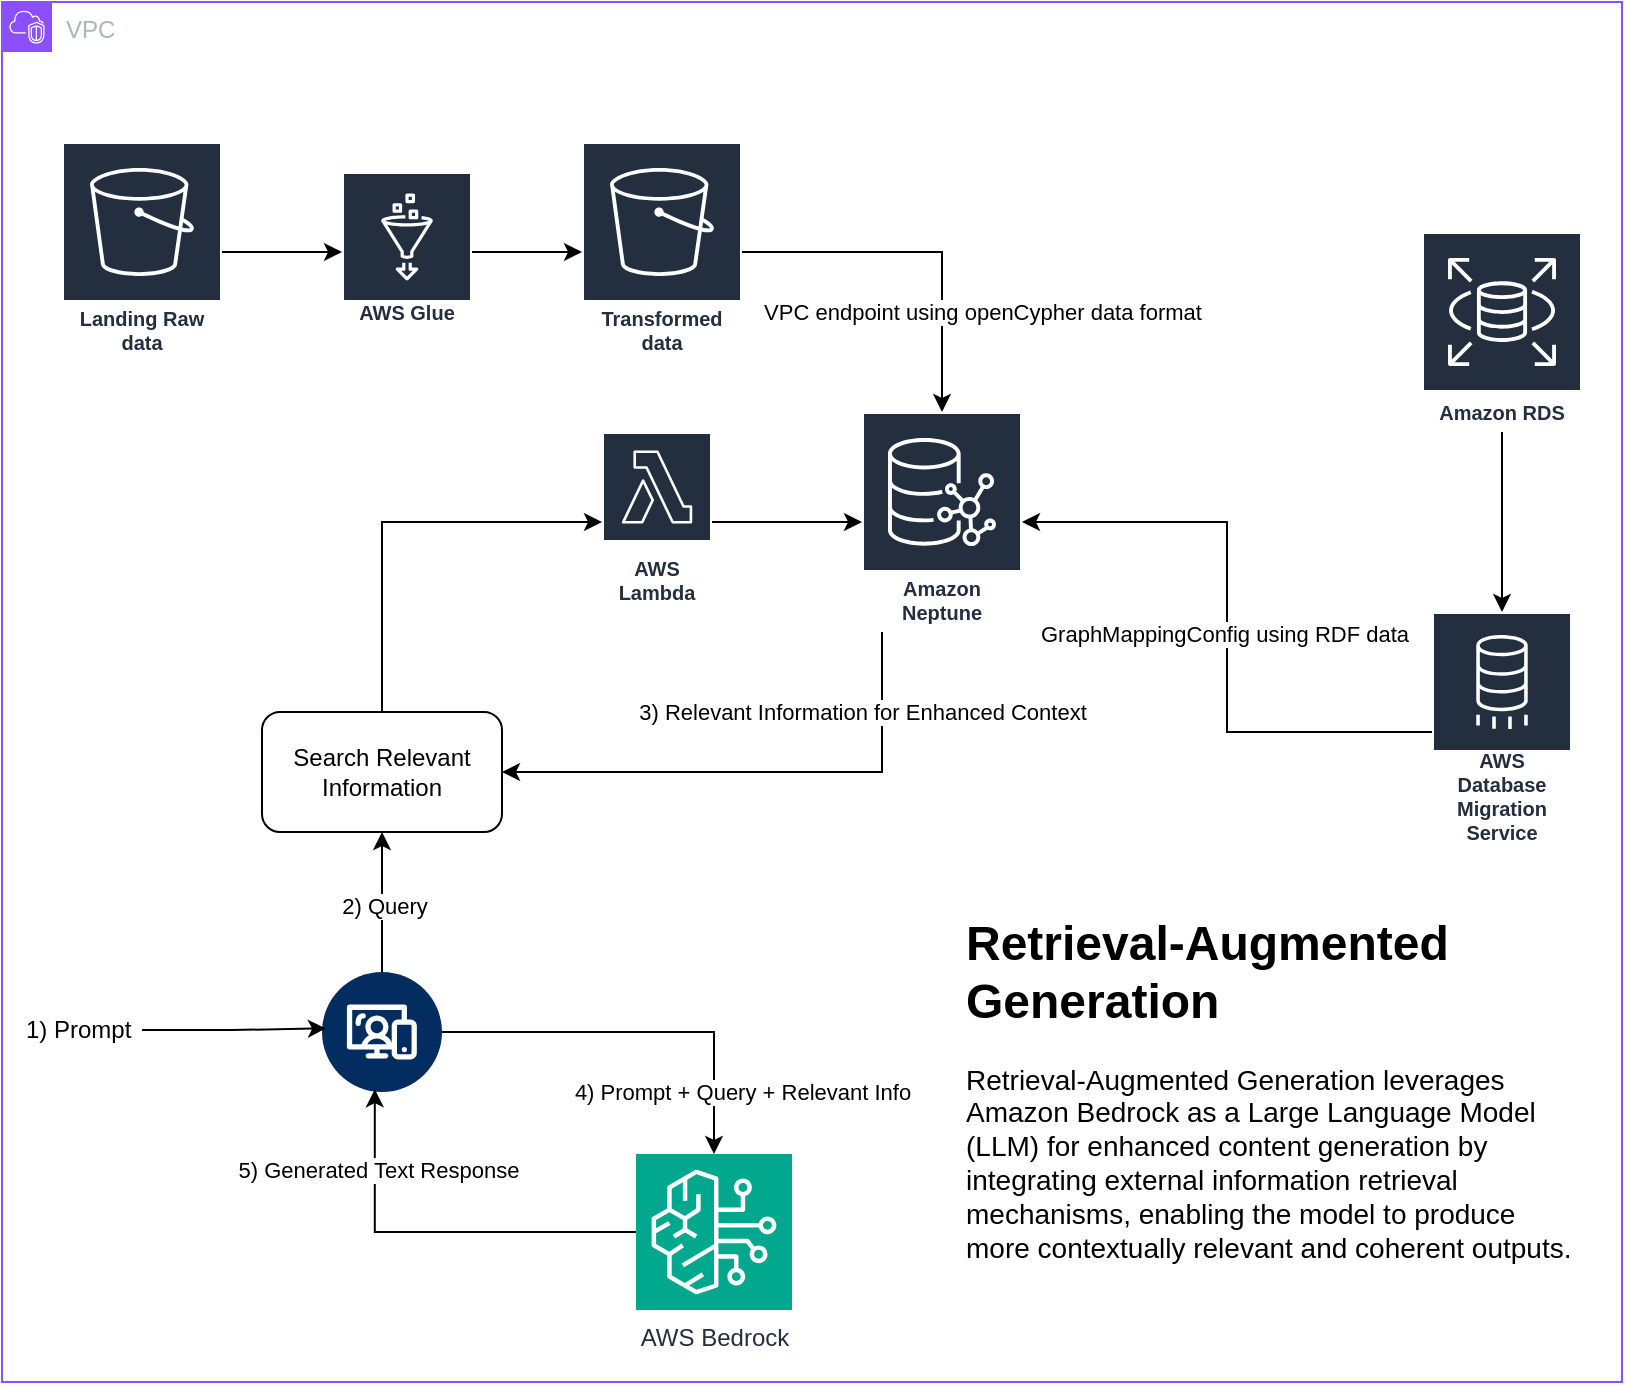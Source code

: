 <mxfile version="24.2.1" type="github">
  <diagram name="Page-1" id="La7oOdKlawiChqHNvthz">
    <mxGraphModel dx="1562" dy="853" grid="1" gridSize="10" guides="1" tooltips="1" connect="1" arrows="1" fold="1" page="1" pageScale="1" pageWidth="850" pageHeight="1100" math="0" shadow="0">
      <root>
        <mxCell id="0" />
        <mxCell id="1" parent="0" />
        <mxCell id="3Z73C1P6llnlQoY8jPXV-39" style="edgeStyle=orthogonalEdgeStyle;rounded=0;orthogonalLoop=1;jettySize=auto;html=1;entryX=0.5;entryY=1;entryDx=0;entryDy=0;" edge="1" parent="1" source="3Z73C1P6llnlQoY8jPXV-1" target="3Z73C1P6llnlQoY8jPXV-32">
          <mxGeometry relative="1" as="geometry" />
        </mxCell>
        <mxCell id="3Z73C1P6llnlQoY8jPXV-40" value="2) Query" style="edgeLabel;html=1;align=center;verticalAlign=middle;resizable=0;points=[];" vertex="1" connectable="0" parent="3Z73C1P6llnlQoY8jPXV-39">
          <mxGeometry x="-0.063" y="-1" relative="1" as="geometry">
            <mxPoint as="offset" />
          </mxGeometry>
        </mxCell>
        <mxCell id="3Z73C1P6llnlQoY8jPXV-1" value="" style="verticalLabelPosition=bottom;aspect=fixed;html=1;shape=mxgraph.salesforce.web2;" vertex="1" parent="1">
          <mxGeometry x="190" y="565" width="60" height="60" as="geometry" />
        </mxCell>
        <mxCell id="3Z73C1P6llnlQoY8jPXV-2" value="1) Prompt&amp;nbsp;" style="text;html=1;align=center;verticalAlign=middle;whiteSpace=wrap;rounded=0;" vertex="1" parent="1">
          <mxGeometry x="40" y="579" width="60" height="30" as="geometry" />
        </mxCell>
        <mxCell id="3Z73C1P6llnlQoY8jPXV-3" style="edgeStyle=orthogonalEdgeStyle;rounded=0;orthogonalLoop=1;jettySize=auto;html=1;entryX=0.033;entryY=0.47;entryDx=0;entryDy=0;entryPerimeter=0;" edge="1" parent="1" source="3Z73C1P6llnlQoY8jPXV-2" target="3Z73C1P6llnlQoY8jPXV-1">
          <mxGeometry relative="1" as="geometry" />
        </mxCell>
        <mxCell id="3Z73C1P6llnlQoY8jPXV-13" value="" style="edgeStyle=orthogonalEdgeStyle;rounded=0;orthogonalLoop=1;jettySize=auto;html=1;" edge="1" parent="1" source="3Z73C1P6llnlQoY8jPXV-21" target="3Z73C1P6llnlQoY8jPXV-12">
          <mxGeometry relative="1" as="geometry">
            <mxPoint x="500" y="225" as="sourcePoint" />
          </mxGeometry>
        </mxCell>
        <mxCell id="3Z73C1P6llnlQoY8jPXV-15" value="VPC endpoint using openCypher data format" style="edgeLabel;html=1;align=center;verticalAlign=middle;resizable=0;points=[];" vertex="1" connectable="0" parent="3Z73C1P6llnlQoY8jPXV-13">
          <mxGeometry x="-0.176" y="1" relative="1" as="geometry">
            <mxPoint x="46" y="31" as="offset" />
          </mxGeometry>
        </mxCell>
        <mxCell id="3Z73C1P6llnlQoY8jPXV-38" style="edgeStyle=orthogonalEdgeStyle;rounded=0;orthogonalLoop=1;jettySize=auto;html=1;" edge="1" parent="1" source="3Z73C1P6llnlQoY8jPXV-9" target="3Z73C1P6llnlQoY8jPXV-12">
          <mxGeometry relative="1" as="geometry">
            <Array as="points">
              <mxPoint x="398" y="340" />
            </Array>
          </mxGeometry>
        </mxCell>
        <mxCell id="3Z73C1P6llnlQoY8jPXV-9" value="AWS Lambda" style="sketch=0;outlineConnect=0;fontColor=#232F3E;gradientColor=none;strokeColor=#ffffff;fillColor=#232F3E;dashed=0;verticalLabelPosition=middle;verticalAlign=bottom;align=center;html=1;whiteSpace=wrap;fontSize=10;fontStyle=1;spacing=3;shape=mxgraph.aws4.productIcon;prIcon=mxgraph.aws4.lambda;" vertex="1" parent="1">
          <mxGeometry x="330" y="295" width="55" height="90" as="geometry" />
        </mxCell>
        <mxCell id="3Z73C1P6llnlQoY8jPXV-42" style="edgeStyle=orthogonalEdgeStyle;rounded=0;orthogonalLoop=1;jettySize=auto;html=1;entryX=1;entryY=0.5;entryDx=0;entryDy=0;" edge="1" parent="1" source="3Z73C1P6llnlQoY8jPXV-12" target="3Z73C1P6llnlQoY8jPXV-32">
          <mxGeometry relative="1" as="geometry">
            <Array as="points">
              <mxPoint x="470" y="465" />
            </Array>
          </mxGeometry>
        </mxCell>
        <mxCell id="3Z73C1P6llnlQoY8jPXV-43" value="3) Relevant Information for Enhanced Context" style="edgeLabel;html=1;align=center;verticalAlign=middle;resizable=0;points=[];" vertex="1" connectable="0" parent="3Z73C1P6llnlQoY8jPXV-42">
          <mxGeometry x="0.191" y="-1" relative="1" as="geometry">
            <mxPoint x="75" y="-29" as="offset" />
          </mxGeometry>
        </mxCell>
        <mxCell id="3Z73C1P6llnlQoY8jPXV-12" value="Amazon Neptune" style="sketch=0;outlineConnect=0;fontColor=#232F3E;gradientColor=none;strokeColor=#ffffff;fillColor=#232F3E;dashed=0;verticalLabelPosition=middle;verticalAlign=bottom;align=center;html=1;whiteSpace=wrap;fontSize=10;fontStyle=1;spacing=3;shape=mxgraph.aws4.productIcon;prIcon=mxgraph.aws4.neptune;" vertex="1" parent="1">
          <mxGeometry x="460" y="285" width="80" height="110" as="geometry" />
        </mxCell>
        <mxCell id="3Z73C1P6llnlQoY8jPXV-24" style="edgeStyle=orthogonalEdgeStyle;rounded=0;orthogonalLoop=1;jettySize=auto;html=1;" edge="1" parent="1" source="3Z73C1P6llnlQoY8jPXV-18" target="3Z73C1P6llnlQoY8jPXV-21">
          <mxGeometry relative="1" as="geometry" />
        </mxCell>
        <mxCell id="3Z73C1P6llnlQoY8jPXV-18" value="AWS Glue" style="sketch=0;outlineConnect=0;fontColor=#232F3E;gradientColor=none;strokeColor=#ffffff;fillColor=#232F3E;dashed=0;verticalLabelPosition=middle;verticalAlign=bottom;align=center;html=1;whiteSpace=wrap;fontSize=10;fontStyle=1;spacing=3;shape=mxgraph.aws4.productIcon;prIcon=mxgraph.aws4.glue;" vertex="1" parent="1">
          <mxGeometry x="200" y="165" width="65" height="80" as="geometry" />
        </mxCell>
        <mxCell id="3Z73C1P6llnlQoY8jPXV-28" style="edgeStyle=orthogonalEdgeStyle;rounded=0;orthogonalLoop=1;jettySize=auto;html=1;" edge="1" parent="1" source="3Z73C1P6llnlQoY8jPXV-19" target="3Z73C1P6llnlQoY8jPXV-27">
          <mxGeometry relative="1" as="geometry" />
        </mxCell>
        <mxCell id="3Z73C1P6llnlQoY8jPXV-19" value="Amazon RDS" style="sketch=0;outlineConnect=0;fontColor=#232F3E;gradientColor=none;strokeColor=#ffffff;fillColor=#232F3E;dashed=0;verticalLabelPosition=middle;verticalAlign=bottom;align=center;html=1;whiteSpace=wrap;fontSize=10;fontStyle=1;spacing=3;shape=mxgraph.aws4.productIcon;prIcon=mxgraph.aws4.rds;" vertex="1" parent="1">
          <mxGeometry x="740" y="195" width="80" height="100" as="geometry" />
        </mxCell>
        <mxCell id="3Z73C1P6llnlQoY8jPXV-23" style="edgeStyle=orthogonalEdgeStyle;rounded=0;orthogonalLoop=1;jettySize=auto;html=1;" edge="1" parent="1" source="3Z73C1P6llnlQoY8jPXV-20" target="3Z73C1P6llnlQoY8jPXV-18">
          <mxGeometry relative="1" as="geometry" />
        </mxCell>
        <mxCell id="3Z73C1P6llnlQoY8jPXV-20" value="Landing Raw data" style="sketch=0;outlineConnect=0;fontColor=#232F3E;gradientColor=none;strokeColor=#ffffff;fillColor=#232F3E;dashed=0;verticalLabelPosition=middle;verticalAlign=bottom;align=center;html=1;whiteSpace=wrap;fontSize=10;fontStyle=1;spacing=3;shape=mxgraph.aws4.productIcon;prIcon=mxgraph.aws4.s3;" vertex="1" parent="1">
          <mxGeometry x="60" y="150" width="80" height="110" as="geometry" />
        </mxCell>
        <mxCell id="3Z73C1P6llnlQoY8jPXV-21" value="Transformed data" style="sketch=0;outlineConnect=0;fontColor=#232F3E;gradientColor=none;strokeColor=#ffffff;fillColor=#232F3E;dashed=0;verticalLabelPosition=middle;verticalAlign=bottom;align=center;html=1;whiteSpace=wrap;fontSize=10;fontStyle=1;spacing=3;shape=mxgraph.aws4.productIcon;prIcon=mxgraph.aws4.s3;" vertex="1" parent="1">
          <mxGeometry x="320" y="150" width="80" height="110" as="geometry" />
        </mxCell>
        <mxCell id="3Z73C1P6llnlQoY8jPXV-29" style="edgeStyle=orthogonalEdgeStyle;rounded=0;orthogonalLoop=1;jettySize=auto;html=1;" edge="1" parent="1" source="3Z73C1P6llnlQoY8jPXV-27" target="3Z73C1P6llnlQoY8jPXV-12">
          <mxGeometry relative="1" as="geometry" />
        </mxCell>
        <mxCell id="3Z73C1P6llnlQoY8jPXV-30" value="GraphMappingConfig using RDF data" style="edgeLabel;html=1;align=center;verticalAlign=middle;resizable=0;points=[];" vertex="1" connectable="0" parent="3Z73C1P6llnlQoY8jPXV-29">
          <mxGeometry x="0.046" relative="1" as="geometry">
            <mxPoint x="-2" y="10" as="offset" />
          </mxGeometry>
        </mxCell>
        <mxCell id="3Z73C1P6llnlQoY8jPXV-27" value="AWS Database Migration Service" style="sketch=0;outlineConnect=0;fontColor=#232F3E;gradientColor=none;strokeColor=#ffffff;fillColor=#232F3E;dashed=0;verticalLabelPosition=middle;verticalAlign=bottom;align=center;html=1;whiteSpace=wrap;fontSize=10;fontStyle=1;spacing=3;shape=mxgraph.aws4.productIcon;prIcon=mxgraph.aws4.database_migration_service;" vertex="1" parent="1">
          <mxGeometry x="745" y="385" width="70" height="120" as="geometry" />
        </mxCell>
        <mxCell id="3Z73C1P6llnlQoY8jPXV-31" value="AWS Bedrock" style="sketch=0;points=[[0,0,0],[0.25,0,0],[0.5,0,0],[0.75,0,0],[1,0,0],[0,1,0],[0.25,1,0],[0.5,1,0],[0.75,1,0],[1,1,0],[0,0.25,0],[0,0.5,0],[0,0.75,0],[1,0.25,0],[1,0.5,0],[1,0.75,0]];outlineConnect=0;fontColor=#232F3E;fillColor=#01A88D;strokeColor=#ffffff;dashed=0;verticalLabelPosition=bottom;verticalAlign=top;align=center;html=1;fontSize=12;fontStyle=0;aspect=fixed;shape=mxgraph.aws4.resourceIcon;resIcon=mxgraph.aws4.bedrock;" vertex="1" parent="1">
          <mxGeometry x="347" y="656" width="78" height="78" as="geometry" />
        </mxCell>
        <mxCell id="3Z73C1P6llnlQoY8jPXV-41" style="edgeStyle=orthogonalEdgeStyle;rounded=0;orthogonalLoop=1;jettySize=auto;html=1;" edge="1" parent="1" source="3Z73C1P6llnlQoY8jPXV-32" target="3Z73C1P6llnlQoY8jPXV-9">
          <mxGeometry relative="1" as="geometry">
            <Array as="points">
              <mxPoint x="220" y="340" />
            </Array>
          </mxGeometry>
        </mxCell>
        <mxCell id="3Z73C1P6llnlQoY8jPXV-32" value="Search Relevant Information" style="rounded=1;whiteSpace=wrap;html=1;" vertex="1" parent="1">
          <mxGeometry x="160" y="435" width="120" height="60" as="geometry" />
        </mxCell>
        <mxCell id="3Z73C1P6llnlQoY8jPXV-44" style="edgeStyle=orthogonalEdgeStyle;rounded=0;orthogonalLoop=1;jettySize=auto;html=1;entryX=0.5;entryY=0;entryDx=0;entryDy=0;entryPerimeter=0;" edge="1" parent="1" source="3Z73C1P6llnlQoY8jPXV-1" target="3Z73C1P6llnlQoY8jPXV-31">
          <mxGeometry relative="1" as="geometry" />
        </mxCell>
        <mxCell id="3Z73C1P6llnlQoY8jPXV-45" value="4) Prompt + Query + Relevant Info" style="edgeLabel;html=1;align=center;verticalAlign=middle;resizable=0;points=[];" vertex="1" connectable="0" parent="3Z73C1P6llnlQoY8jPXV-44">
          <mxGeometry x="-0.274" y="-1" relative="1" as="geometry">
            <mxPoint x="78" y="29" as="offset" />
          </mxGeometry>
        </mxCell>
        <mxCell id="3Z73C1P6llnlQoY8jPXV-46" style="edgeStyle=orthogonalEdgeStyle;rounded=0;orthogonalLoop=1;jettySize=auto;html=1;entryX=0.44;entryY=0.977;entryDx=0;entryDy=0;entryPerimeter=0;" edge="1" parent="1" source="3Z73C1P6llnlQoY8jPXV-31" target="3Z73C1P6llnlQoY8jPXV-1">
          <mxGeometry relative="1" as="geometry" />
        </mxCell>
        <mxCell id="3Z73C1P6llnlQoY8jPXV-47" value="5) Generated Text Response" style="edgeLabel;html=1;align=center;verticalAlign=middle;resizable=0;points=[];" vertex="1" connectable="0" parent="3Z73C1P6llnlQoY8jPXV-46">
          <mxGeometry x="0.602" y="-1" relative="1" as="geometry">
            <mxPoint as="offset" />
          </mxGeometry>
        </mxCell>
        <mxCell id="3Z73C1P6llnlQoY8jPXV-49" value="VPC" style="points=[[0,0],[0.25,0],[0.5,0],[0.75,0],[1,0],[1,0.25],[1,0.5],[1,0.75],[1,1],[0.75,1],[0.5,1],[0.25,1],[0,1],[0,0.75],[0,0.5],[0,0.25]];outlineConnect=0;gradientColor=none;html=1;whiteSpace=wrap;fontSize=12;fontStyle=0;container=1;pointerEvents=0;collapsible=0;recursiveResize=0;shape=mxgraph.aws4.group;grIcon=mxgraph.aws4.group_vpc2;strokeColor=#8C4FFF;fillColor=none;verticalAlign=top;align=left;spacingLeft=30;fontColor=#AAB7B8;dashed=0;" vertex="1" parent="1">
          <mxGeometry x="30" y="80" width="810" height="690" as="geometry" />
        </mxCell>
        <mxCell id="3Z73C1P6llnlQoY8jPXV-51" value="&lt;h1 style=&quot;margin-top: 0px;&quot;&gt;Retrieval-Augmented Generation&lt;/h1&gt;&lt;p&gt;&lt;font style=&quot;font-size: 14px;&quot;&gt;Retrieval-Augmented Generation leverages Amazon Bedrock as a Large Language Model (LLM) for enhanced content generation by integrating external information retrieval mechanisms, enabling the model to produce more contextually relevant and coherent outputs.&lt;/font&gt;&lt;/p&gt;" style="text;html=1;whiteSpace=wrap;overflow=hidden;rounded=0;" vertex="1" parent="3Z73C1P6llnlQoY8jPXV-49">
          <mxGeometry x="480" y="450" width="310" height="190" as="geometry" />
        </mxCell>
      </root>
    </mxGraphModel>
  </diagram>
</mxfile>
